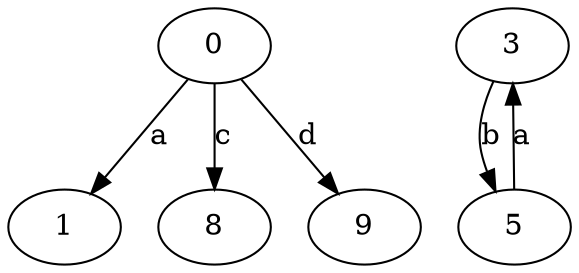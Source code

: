 strict digraph  {
1;
3;
5;
8;
0;
9;
3 -> 5  [label=b];
5 -> 3  [label=a];
0 -> 1  [label=a];
0 -> 8  [label=c];
0 -> 9  [label=d];
}
